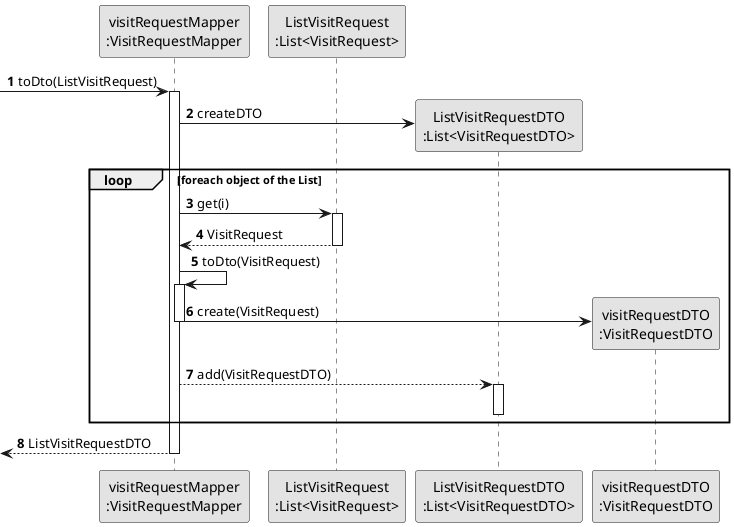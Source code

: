 @startuml
skinparam monochrome true
skinparam packageStyle rectangle
skinparam shadowing false

autonumber

'hide footbox



participant "visitRequestMapper\n:VisitRequestMapper" as mapper

participant "ListVisitRequest\n:List<VisitRequest>" as List
participant "ListVisitRequestDTO\n:List<VisitRequestDTO>" as ListDTO
participant "visitRequestDTO\n:VisitRequestDTO" as DTO



                  -> mapper:toDto(ListVisitRequest)
                  activate mapper

            mapper->ListDTO**:createDTO
            loop foreach object of the List
            mapper -> List : get(i)
            activate List
            List --> mapper : VisitRequest
            deactivate List

            mapper -> mapper : toDto(VisitRequest)
            activate mapper
            mapper-> DTO** : create(VisitRequest)
            deactivate
            mapper --> ListDTO : add(VisitRequestDTO)
            activate ListDTO
            deactivate

            end



            <--mapper : ListVisitRequestDTO
            deactivate

@enduml